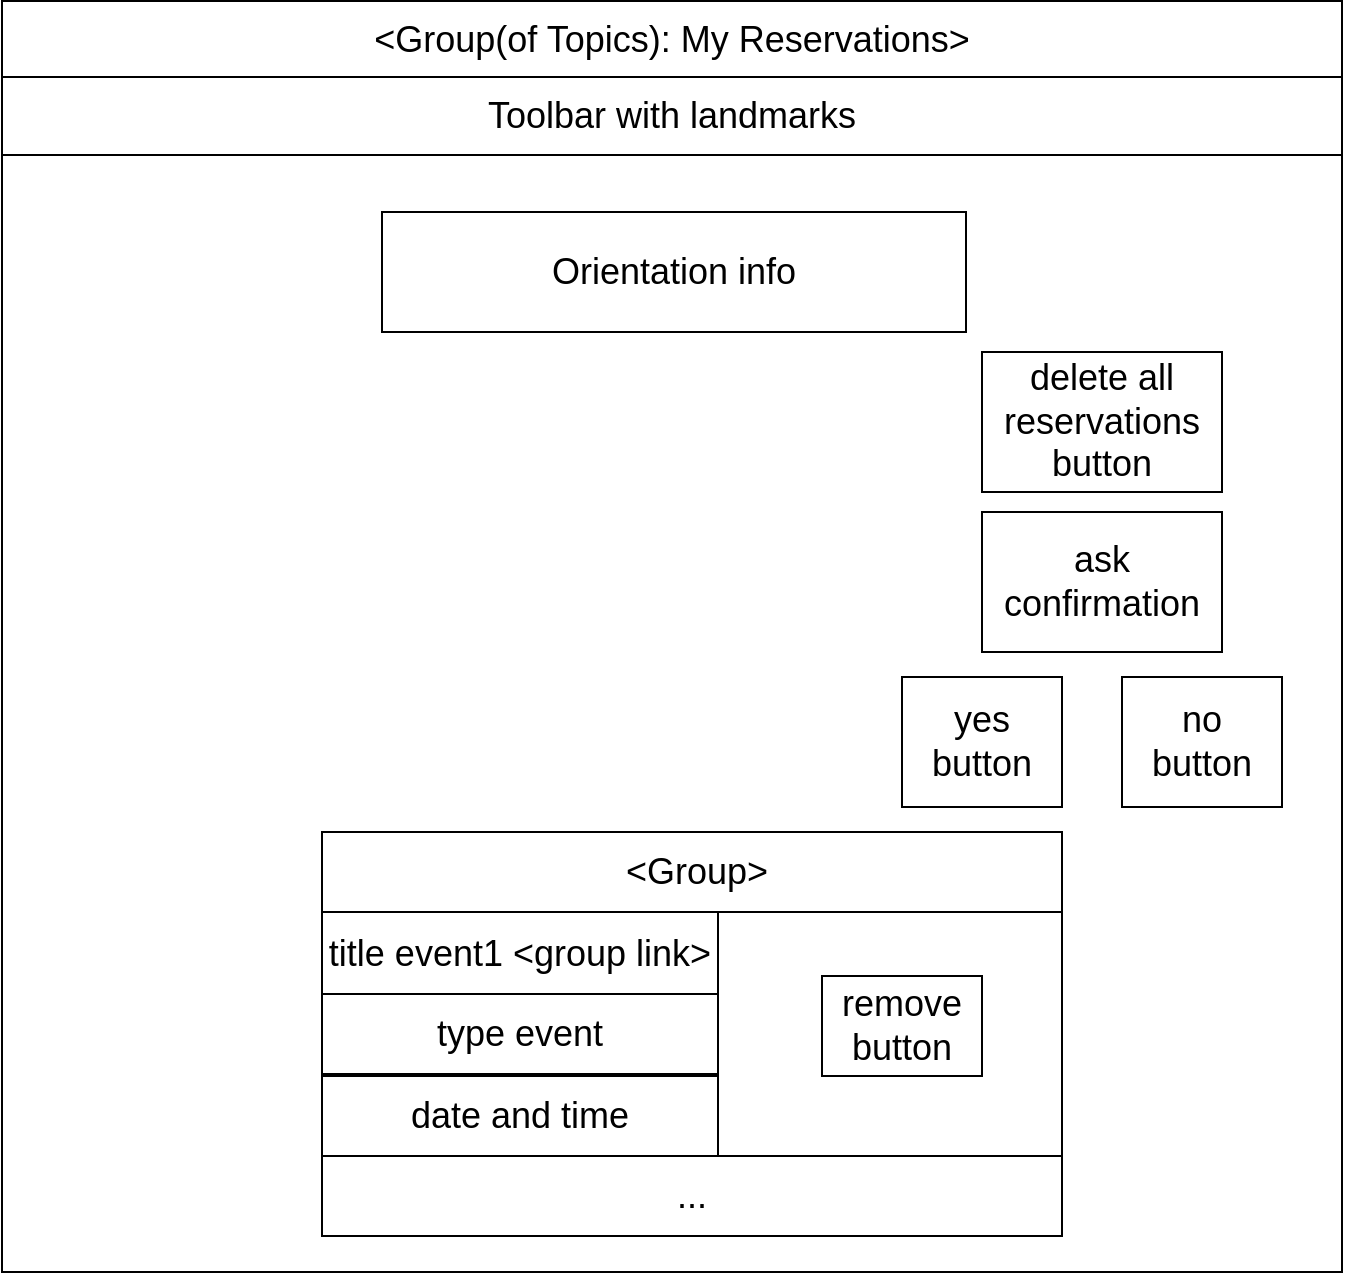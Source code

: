 <mxfile version="10.9.5" type="device"><diagram id="u9o09Kq5SHA_BDpGMf4i" name="Page-1"><mxGraphModel dx="1264" dy="595" grid="1" gridSize="10" guides="1" tooltips="1" connect="1" arrows="1" fold="1" page="1" pageScale="1" pageWidth="827" pageHeight="1169" math="0" shadow="0"><root><mxCell id="0"/><mxCell id="1" parent="0"/><mxCell id="Ws1HhR0AfrL0kH1CVlfQ-1" value="" style="rounded=0;whiteSpace=wrap;html=1;" parent="1" vertex="1"><mxGeometry x="90" y="25" width="670" height="635" as="geometry"/></mxCell><mxCell id="Ws1HhR0AfrL0kH1CVlfQ-2" value="" style="rounded=0;whiteSpace=wrap;html=1;" parent="1" vertex="1"><mxGeometry x="440" y="480" width="180" height="130" as="geometry"/></mxCell><mxCell id="Ws1HhR0AfrL0kH1CVlfQ-3" value="&lt;div style=&quot;text-align: left ; font-size: 18px&quot;&gt;&lt;span&gt;&amp;lt;Group(of Topics): My Reservations&amp;gt;&lt;/span&gt;&lt;br&gt;&lt;/div&gt;" style="rounded=0;whiteSpace=wrap;html=1;fontSize=18;" parent="1" vertex="1"><mxGeometry x="90" y="24.5" width="670" height="38" as="geometry"/></mxCell><mxCell id="Ws1HhR0AfrL0kH1CVlfQ-4" value="Toolbar with landmarks" style="rounded=0;whiteSpace=wrap;html=1;fontSize=18;" parent="1" vertex="1"><mxGeometry x="90" y="62.5" width="670" height="39" as="geometry"/></mxCell><mxCell id="Ws1HhR0AfrL0kH1CVlfQ-5" value="&amp;nbsp;&amp;lt;Group&amp;gt;" style="rounded=0;whiteSpace=wrap;html=1;fontSize=18;" parent="1" vertex="1"><mxGeometry x="250" y="440" width="370" height="40" as="geometry"/></mxCell><mxCell id="Ws1HhR0AfrL0kH1CVlfQ-6" value="..." style="rounded=0;whiteSpace=wrap;html=1;fontSize=18;" parent="1" vertex="1"><mxGeometry x="250" y="602" width="370" height="40" as="geometry"/></mxCell><mxCell id="Ws1HhR0AfrL0kH1CVlfQ-7" value="title event1 &amp;lt;group link&amp;gt;" style="rounded=0;whiteSpace=wrap;html=1;fontSize=18;" parent="1" vertex="1"><mxGeometry x="250" y="480" width="198" height="42" as="geometry"/></mxCell><mxCell id="Ws1HhR0AfrL0kH1CVlfQ-8" value="delete all reservations&lt;br&gt;button" style="rounded=0;whiteSpace=wrap;html=1;fontSize=18;" parent="1" vertex="1"><mxGeometry x="580" y="200" width="120" height="70" as="geometry"/></mxCell><mxCell id="Ws1HhR0AfrL0kH1CVlfQ-9" value="type event" style="rounded=0;whiteSpace=wrap;html=1;fontSize=18;" parent="1" vertex="1"><mxGeometry x="250" y="521" width="198" height="40" as="geometry"/></mxCell><mxCell id="Ws1HhR0AfrL0kH1CVlfQ-10" value="date and time" style="rounded=0;whiteSpace=wrap;html=1;fontSize=18;" parent="1" vertex="1"><mxGeometry x="250" y="562" width="198" height="40" as="geometry"/></mxCell><mxCell id="Ws1HhR0AfrL0kH1CVlfQ-11" value="remove&lt;br&gt;button" style="rounded=0;whiteSpace=wrap;html=1;fontSize=18;" parent="1" vertex="1"><mxGeometry x="500" y="512" width="80" height="50" as="geometry"/></mxCell><mxCell id="Ws1HhR0AfrL0kH1CVlfQ-12" value="&lt;span style=&quot;font-size: 18px&quot;&gt;Orientation info&lt;/span&gt;" style="rounded=0;whiteSpace=wrap;html=1;" parent="1" vertex="1"><mxGeometry x="280" y="130" width="292" height="60" as="geometry"/></mxCell><mxCell id="Vzv9RbIKm4nvT8BaJcEE-1" value="ask confirmation" style="rounded=0;whiteSpace=wrap;html=1;fontSize=18;" parent="1" vertex="1"><mxGeometry x="580" y="280" width="120" height="70" as="geometry"/></mxCell><mxCell id="Vzv9RbIKm4nvT8BaJcEE-3" value="yes&lt;br&gt;button" style="rounded=0;whiteSpace=wrap;html=1;fontSize=18;" parent="1" vertex="1"><mxGeometry x="540" y="362.5" width="80" height="65" as="geometry"/></mxCell><mxCell id="Vzv9RbIKm4nvT8BaJcEE-4" value="no&lt;br&gt;button" style="rounded=0;whiteSpace=wrap;html=1;fontSize=18;" parent="1" vertex="1"><mxGeometry x="650" y="362.5" width="80" height="65" as="geometry"/></mxCell></root></mxGraphModel></diagram></mxfile>